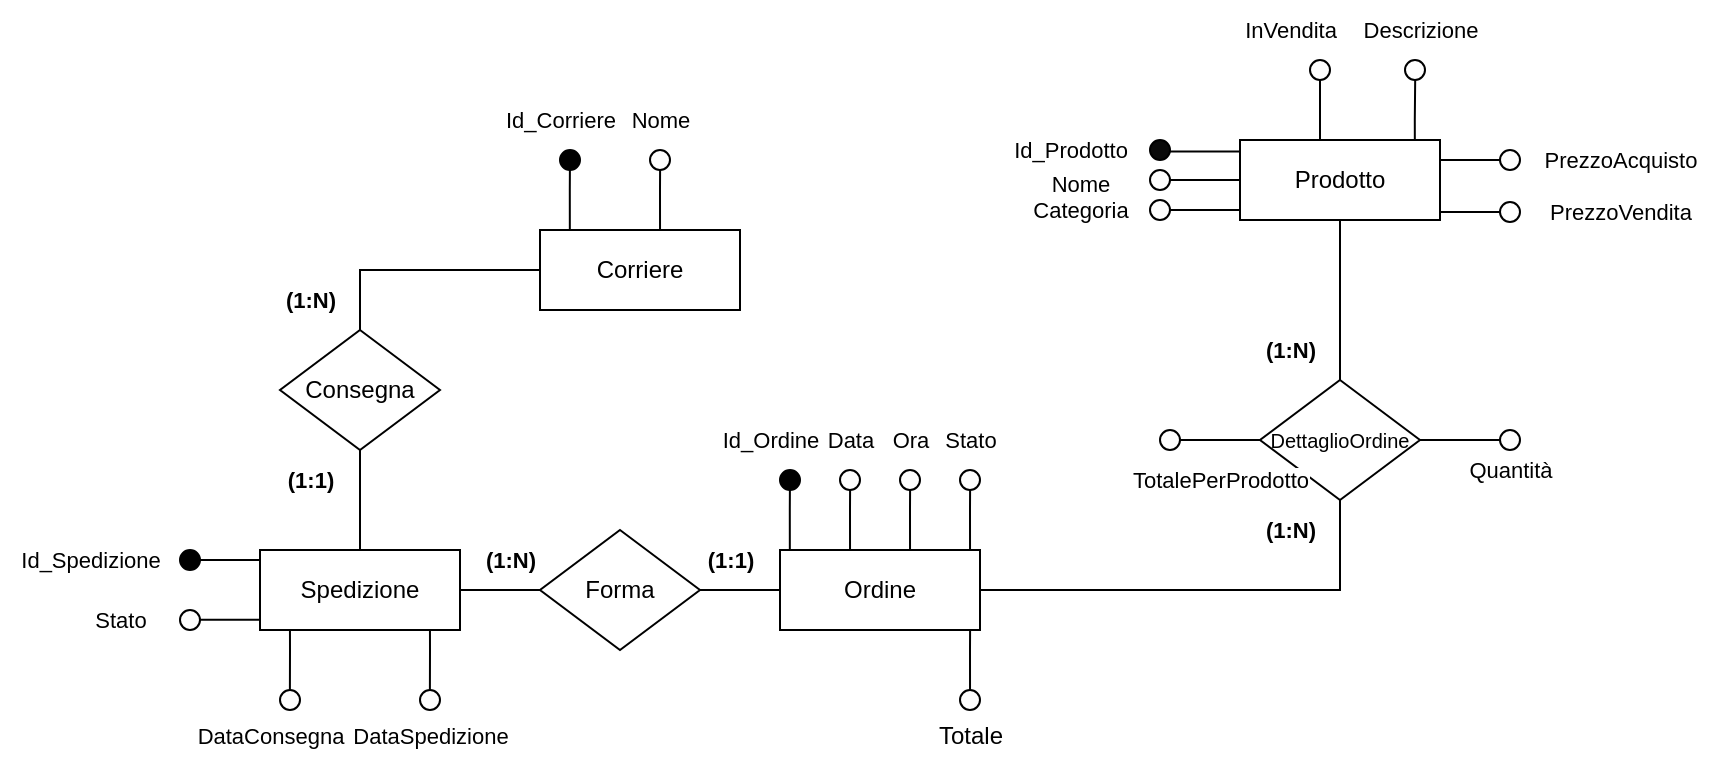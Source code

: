 <mxfile version="25.0.3">
  <diagram name="Page-1" id="EHbDZYoHjk3vQe8Ejhvv">
    <mxGraphModel dx="2678" dy="512" grid="1" gridSize="10" guides="1" tooltips="1" connect="1" arrows="1" fold="1" page="1" pageScale="1" pageWidth="850" pageHeight="1100" math="0" shadow="0">
      <root>
        <mxCell id="0" />
        <mxCell id="1" parent="0" />
        <mxCell id="3pYKi4AClHYdLQsbnEup-156" style="edgeStyle=orthogonalEdgeStyle;shape=connector;rounded=0;orthogonalLoop=1;jettySize=auto;html=1;exitX=0.25;exitY=0;exitDx=0;exitDy=0;strokeColor=default;align=center;verticalAlign=middle;fontFamily=Helvetica;fontSize=11;fontColor=default;labelBackgroundColor=default;endArrow=none;endFill=0;" parent="1" edge="1">
          <mxGeometry relative="1" as="geometry">
            <mxPoint x="-515.05" y="370" as="targetPoint" />
            <mxPoint x="-515.08" y="400" as="sourcePoint" />
            <Array as="points">
              <mxPoint x="-515.08" y="380" />
              <mxPoint x="-515.08" y="380" />
            </Array>
          </mxGeometry>
        </mxCell>
        <mxCell id="3pYKi4AClHYdLQsbnEup-157" value="" style="ellipse;whiteSpace=wrap;html=1;aspect=fixed;fontFamily=Helvetica;fontSize=11;fontColor=default;labelBackgroundColor=default;fillColor=#000000;" parent="1" vertex="1">
          <mxGeometry x="-520" y="360" width="10" height="10" as="geometry" />
        </mxCell>
        <mxCell id="3pYKi4AClHYdLQsbnEup-222" value="" style="ellipse;whiteSpace=wrap;html=1;aspect=fixed;fontFamily=Helvetica;fontSize=11;fontColor=default;labelBackgroundColor=default;" parent="1" vertex="1">
          <mxGeometry x="-490" y="360" width="10" height="10" as="geometry" />
        </mxCell>
        <mxCell id="3pYKi4AClHYdLQsbnEup-223" style="edgeStyle=orthogonalEdgeStyle;shape=connector;rounded=0;orthogonalLoop=1;jettySize=auto;html=1;exitX=0.25;exitY=0;exitDx=0;exitDy=0;strokeColor=default;align=center;verticalAlign=middle;fontFamily=Helvetica;fontSize=11;fontColor=default;labelBackgroundColor=default;endArrow=none;endFill=0;" parent="1" edge="1">
          <mxGeometry relative="1" as="geometry">
            <mxPoint x="-484.95" y="370" as="targetPoint" />
            <mxPoint x="-484.98" y="400" as="sourcePoint" />
            <Array as="points">
              <mxPoint x="-484.98" y="380" />
              <mxPoint x="-484.98" y="380" />
            </Array>
          </mxGeometry>
        </mxCell>
        <mxCell id="3pYKi4AClHYdLQsbnEup-246" style="edgeStyle=orthogonalEdgeStyle;shape=connector;rounded=0;orthogonalLoop=1;jettySize=auto;html=1;entryX=1;entryY=0.5;entryDx=0;entryDy=0;strokeColor=default;align=center;verticalAlign=middle;fontFamily=Helvetica;fontSize=11;fontColor=default;labelBackgroundColor=default;endArrow=none;endFill=0;" parent="1" source="3pYKi4AClHYdLQsbnEup-224" target="3pYKi4AClHYdLQsbnEup-228" edge="1">
          <mxGeometry relative="1" as="geometry" />
        </mxCell>
        <mxCell id="3pYKi4AClHYdLQsbnEup-326" style="edgeStyle=orthogonalEdgeStyle;shape=connector;rounded=0;orthogonalLoop=1;jettySize=auto;html=1;entryX=0.5;entryY=1;entryDx=0;entryDy=0;strokeColor=default;align=center;verticalAlign=middle;fontFamily=Helvetica;fontSize=11;fontColor=default;labelBackgroundColor=default;endArrow=none;endFill=0;" parent="1" source="3pYKi4AClHYdLQsbnEup-224" target="3pYKi4AClHYdLQsbnEup-288" edge="1">
          <mxGeometry relative="1" as="geometry" />
        </mxCell>
        <mxCell id="3pYKi4AClHYdLQsbnEup-224" value="Ordine" style="whiteSpace=wrap;html=1;align=center;" parent="1" vertex="1">
          <mxGeometry x="-520" y="400" width="100" height="40" as="geometry" />
        </mxCell>
        <mxCell id="3pYKi4AClHYdLQsbnEup-260" style="edgeStyle=orthogonalEdgeStyle;shape=connector;rounded=0;orthogonalLoop=1;jettySize=auto;html=1;strokeColor=default;align=center;verticalAlign=middle;fontFamily=Helvetica;fontSize=11;fontColor=default;labelBackgroundColor=default;endArrow=none;endFill=0;" parent="1" edge="1">
          <mxGeometry relative="1" as="geometry">
            <mxPoint x="-810" y="405" as="targetPoint" />
            <mxPoint x="-780" y="405" as="sourcePoint" />
          </mxGeometry>
        </mxCell>
        <mxCell id="3pYKi4AClHYdLQsbnEup-225" value="Spedizione" style="whiteSpace=wrap;html=1;align=center;" parent="1" vertex="1">
          <mxGeometry x="-780" y="400" width="100" height="40" as="geometry" />
        </mxCell>
        <mxCell id="3pYKi4AClHYdLQsbnEup-226" value="Corriere" style="whiteSpace=wrap;html=1;align=center;" parent="1" vertex="1">
          <mxGeometry x="-640" y="240" width="100" height="40" as="geometry" />
        </mxCell>
        <mxCell id="3pYKi4AClHYdLQsbnEup-247" style="edgeStyle=orthogonalEdgeStyle;shape=connector;rounded=0;orthogonalLoop=1;jettySize=auto;html=1;entryX=1;entryY=0.5;entryDx=0;entryDy=0;strokeColor=default;align=center;verticalAlign=middle;fontFamily=Helvetica;fontSize=11;fontColor=default;labelBackgroundColor=default;endArrow=none;endFill=0;" parent="1" source="3pYKi4AClHYdLQsbnEup-228" target="3pYKi4AClHYdLQsbnEup-225" edge="1">
          <mxGeometry relative="1" as="geometry" />
        </mxCell>
        <mxCell id="3pYKi4AClHYdLQsbnEup-228" value="Forma" style="shape=rhombus;perimeter=rhombusPerimeter;whiteSpace=wrap;html=1;align=center;" parent="1" vertex="1">
          <mxGeometry x="-640" y="390" width="80" height="60" as="geometry" />
        </mxCell>
        <mxCell id="3pYKi4AClHYdLQsbnEup-229" value="Id_Ordine" style="text;html=1;align=center;verticalAlign=middle;resizable=0;points=[];autosize=1;strokeColor=none;fillColor=none;fontFamily=Helvetica;fontSize=11;fontColor=default;labelBackgroundColor=default;" parent="1" vertex="1">
          <mxGeometry x="-560" y="330" width="70" height="30" as="geometry" />
        </mxCell>
        <mxCell id="3pYKi4AClHYdLQsbnEup-230" value="Data" style="text;html=1;align=center;verticalAlign=middle;resizable=0;points=[];autosize=1;strokeColor=none;fillColor=none;fontFamily=Helvetica;fontSize=11;fontColor=default;labelBackgroundColor=default;" parent="1" vertex="1">
          <mxGeometry x="-510" y="330" width="50" height="30" as="geometry" />
        </mxCell>
        <mxCell id="3pYKi4AClHYdLQsbnEup-235" value="Stato" style="text;html=1;align=center;verticalAlign=middle;resizable=0;points=[];autosize=1;strokeColor=none;fillColor=none;fontFamily=Helvetica;fontSize=11;fontColor=default;labelBackgroundColor=default;" parent="1" vertex="1">
          <mxGeometry x="-450" y="330" width="50" height="30" as="geometry" />
        </mxCell>
        <mxCell id="3pYKi4AClHYdLQsbnEup-236" value="" style="ellipse;whiteSpace=wrap;html=1;aspect=fixed;fontFamily=Helvetica;fontSize=11;fontColor=default;labelBackgroundColor=default;" parent="1" vertex="1">
          <mxGeometry x="-460" y="360" width="10" height="10" as="geometry" />
        </mxCell>
        <mxCell id="3pYKi4AClHYdLQsbnEup-237" style="edgeStyle=orthogonalEdgeStyle;shape=connector;rounded=0;orthogonalLoop=1;jettySize=auto;html=1;exitX=0.25;exitY=0;exitDx=0;exitDy=0;strokeColor=default;align=center;verticalAlign=middle;fontFamily=Helvetica;fontSize=11;fontColor=default;labelBackgroundColor=default;endArrow=none;endFill=0;" parent="1" edge="1">
          <mxGeometry relative="1" as="geometry">
            <mxPoint x="-454.95" y="370" as="targetPoint" />
            <mxPoint x="-454.98" y="400" as="sourcePoint" />
            <Array as="points">
              <mxPoint x="-454.98" y="380" />
              <mxPoint x="-454.98" y="380" />
            </Array>
          </mxGeometry>
        </mxCell>
        <mxCell id="3pYKi4AClHYdLQsbnEup-240" value="Ora" style="text;html=1;align=center;verticalAlign=middle;resizable=0;points=[];autosize=1;strokeColor=none;fillColor=none;fontFamily=Helvetica;fontSize=11;fontColor=default;labelBackgroundColor=default;" parent="1" vertex="1">
          <mxGeometry x="-475" y="330" width="40" height="30" as="geometry" />
        </mxCell>
        <mxCell id="3pYKi4AClHYdLQsbnEup-249" style="edgeStyle=orthogonalEdgeStyle;shape=connector;rounded=0;orthogonalLoop=1;jettySize=auto;html=1;entryX=0;entryY=0.5;entryDx=0;entryDy=0;strokeColor=default;align=center;verticalAlign=middle;fontFamily=Helvetica;fontSize=11;fontColor=default;labelBackgroundColor=default;endArrow=none;endFill=0;exitX=0.5;exitY=0;exitDx=0;exitDy=0;" parent="1" source="3pYKi4AClHYdLQsbnEup-248" target="3pYKi4AClHYdLQsbnEup-226" edge="1">
          <mxGeometry relative="1" as="geometry" />
        </mxCell>
        <mxCell id="3pYKi4AClHYdLQsbnEup-250" style="edgeStyle=orthogonalEdgeStyle;shape=connector;rounded=0;orthogonalLoop=1;jettySize=auto;html=1;exitX=0.5;exitY=1;exitDx=0;exitDy=0;entryX=0.5;entryY=0;entryDx=0;entryDy=0;strokeColor=default;align=center;verticalAlign=middle;fontFamily=Helvetica;fontSize=11;fontColor=default;labelBackgroundColor=default;endArrow=none;endFill=0;" parent="1" source="3pYKi4AClHYdLQsbnEup-248" target="3pYKi4AClHYdLQsbnEup-225" edge="1">
          <mxGeometry relative="1" as="geometry" />
        </mxCell>
        <mxCell id="3pYKi4AClHYdLQsbnEup-248" value="Consegna" style="shape=rhombus;perimeter=rhombusPerimeter;whiteSpace=wrap;html=1;align=center;" parent="1" vertex="1">
          <mxGeometry x="-770" y="290" width="80" height="60" as="geometry" />
        </mxCell>
        <mxCell id="3pYKi4AClHYdLQsbnEup-251" style="edgeStyle=orthogonalEdgeStyle;shape=connector;rounded=0;orthogonalLoop=1;jettySize=auto;html=1;exitX=0.25;exitY=0;exitDx=0;exitDy=0;strokeColor=default;align=center;verticalAlign=middle;fontFamily=Helvetica;fontSize=11;fontColor=default;labelBackgroundColor=default;endArrow=none;endFill=0;" parent="1" edge="1">
          <mxGeometry relative="1" as="geometry">
            <mxPoint x="-625.05" y="210" as="targetPoint" />
            <mxPoint x="-625.08" y="240" as="sourcePoint" />
            <Array as="points">
              <mxPoint x="-625.08" y="220" />
              <mxPoint x="-625.08" y="220" />
            </Array>
          </mxGeometry>
        </mxCell>
        <mxCell id="3pYKi4AClHYdLQsbnEup-252" value="" style="ellipse;whiteSpace=wrap;html=1;aspect=fixed;fontFamily=Helvetica;fontSize=11;fontColor=default;labelBackgroundColor=default;fillColor=#000000;" parent="1" vertex="1">
          <mxGeometry x="-630" y="200" width="10" height="10" as="geometry" />
        </mxCell>
        <mxCell id="3pYKi4AClHYdLQsbnEup-253" value="Id_Corriere" style="text;html=1;align=center;verticalAlign=middle;resizable=0;points=[];autosize=1;strokeColor=none;fillColor=none;fontFamily=Helvetica;fontSize=11;fontColor=default;labelBackgroundColor=default;" parent="1" vertex="1">
          <mxGeometry x="-670" y="170" width="80" height="30" as="geometry" />
        </mxCell>
        <mxCell id="3pYKi4AClHYdLQsbnEup-254" value="" style="ellipse;whiteSpace=wrap;html=1;aspect=fixed;fontFamily=Helvetica;fontSize=11;fontColor=default;labelBackgroundColor=default;" parent="1" vertex="1">
          <mxGeometry x="-585" y="200" width="10" height="10" as="geometry" />
        </mxCell>
        <mxCell id="3pYKi4AClHYdLQsbnEup-255" style="edgeStyle=orthogonalEdgeStyle;shape=connector;rounded=0;orthogonalLoop=1;jettySize=auto;html=1;exitX=0.25;exitY=0;exitDx=0;exitDy=0;strokeColor=default;align=center;verticalAlign=middle;fontFamily=Helvetica;fontSize=11;fontColor=default;labelBackgroundColor=default;endArrow=none;endFill=0;" parent="1" edge="1">
          <mxGeometry relative="1" as="geometry">
            <mxPoint x="-579.95" y="210" as="targetPoint" />
            <mxPoint x="-579.98" y="240" as="sourcePoint" />
            <Array as="points">
              <mxPoint x="-579.98" y="220" />
              <mxPoint x="-579.98" y="220" />
            </Array>
          </mxGeometry>
        </mxCell>
        <mxCell id="3pYKi4AClHYdLQsbnEup-256" value="Nome" style="text;html=1;align=center;verticalAlign=middle;resizable=0;points=[];autosize=1;strokeColor=none;fillColor=none;fontFamily=Helvetica;fontSize=11;fontColor=default;labelBackgroundColor=default;" parent="1" vertex="1">
          <mxGeometry x="-605" y="170" width="50" height="30" as="geometry" />
        </mxCell>
        <mxCell id="3pYKi4AClHYdLQsbnEup-257" style="edgeStyle=orthogonalEdgeStyle;shape=connector;rounded=0;orthogonalLoop=1;jettySize=auto;html=1;exitX=0.25;exitY=0;exitDx=0;exitDy=0;strokeColor=default;align=center;verticalAlign=middle;fontFamily=Helvetica;fontSize=11;fontColor=default;labelBackgroundColor=default;endArrow=none;endFill=0;" parent="1" edge="1">
          <mxGeometry relative="1" as="geometry">
            <mxPoint x="-765.02" y="440" as="targetPoint" />
            <mxPoint x="-765.05" y="470" as="sourcePoint" />
            <Array as="points">
              <mxPoint x="-765.07" y="450" />
              <mxPoint x="-765.07" y="450" />
            </Array>
          </mxGeometry>
        </mxCell>
        <mxCell id="3pYKi4AClHYdLQsbnEup-258" value="" style="ellipse;whiteSpace=wrap;html=1;aspect=fixed;fontFamily=Helvetica;fontSize=11;fontColor=default;labelBackgroundColor=default;" parent="1" vertex="1">
          <mxGeometry x="-770" y="470" width="10" height="10" as="geometry" />
        </mxCell>
        <mxCell id="3pYKi4AClHYdLQsbnEup-259" value="" style="ellipse;whiteSpace=wrap;html=1;aspect=fixed;fontFamily=Helvetica;fontSize=11;fontColor=default;labelBackgroundColor=default;fillColor=#000000;" parent="1" vertex="1">
          <mxGeometry x="-820" y="400" width="10" height="10" as="geometry" />
        </mxCell>
        <mxCell id="3pYKi4AClHYdLQsbnEup-263" style="edgeStyle=orthogonalEdgeStyle;shape=connector;rounded=0;orthogonalLoop=1;jettySize=auto;html=1;exitX=0.25;exitY=0;exitDx=0;exitDy=0;strokeColor=default;align=center;verticalAlign=middle;fontFamily=Helvetica;fontSize=11;fontColor=default;labelBackgroundColor=default;endArrow=none;endFill=0;" parent="1" edge="1">
          <mxGeometry relative="1" as="geometry">
            <mxPoint x="-695.02" y="440" as="targetPoint" />
            <mxPoint x="-695.05" y="470" as="sourcePoint" />
            <Array as="points">
              <mxPoint x="-695.07" y="450" />
              <mxPoint x="-695.07" y="450" />
            </Array>
          </mxGeometry>
        </mxCell>
        <mxCell id="3pYKi4AClHYdLQsbnEup-264" value="" style="ellipse;whiteSpace=wrap;html=1;aspect=fixed;fontFamily=Helvetica;fontSize=11;fontColor=default;labelBackgroundColor=default;" parent="1" vertex="1">
          <mxGeometry x="-700" y="470" width="10" height="10" as="geometry" />
        </mxCell>
        <mxCell id="3pYKi4AClHYdLQsbnEup-265" value="Id_Spedizione" style="text;html=1;align=center;verticalAlign=middle;resizable=0;points=[];autosize=1;strokeColor=none;fillColor=none;fontFamily=Helvetica;fontSize=11;fontColor=default;labelBackgroundColor=default;" parent="1" vertex="1">
          <mxGeometry x="-910" y="390" width="90" height="30" as="geometry" />
        </mxCell>
        <mxCell id="3pYKi4AClHYdLQsbnEup-266" value="DataConsegna" style="text;html=1;align=center;verticalAlign=middle;resizable=0;points=[];autosize=1;strokeColor=none;fillColor=none;fontFamily=Helvetica;fontSize=11;fontColor=default;labelBackgroundColor=default;" parent="1" vertex="1">
          <mxGeometry x="-825" y="478" width="100" height="30" as="geometry" />
        </mxCell>
        <mxCell id="3pYKi4AClHYdLQsbnEup-267" value="DataSpedizione" style="text;html=1;align=center;verticalAlign=middle;resizable=0;points=[];autosize=1;strokeColor=none;fillColor=none;fontFamily=Helvetica;fontSize=11;fontColor=default;labelBackgroundColor=default;" parent="1" vertex="1">
          <mxGeometry x="-745" y="478" width="100" height="30" as="geometry" />
        </mxCell>
        <mxCell id="3pYKi4AClHYdLQsbnEup-268" style="edgeStyle=orthogonalEdgeStyle;shape=connector;rounded=0;orthogonalLoop=1;jettySize=auto;html=1;strokeColor=default;align=center;verticalAlign=middle;fontFamily=Helvetica;fontSize=11;fontColor=default;labelBackgroundColor=default;endArrow=none;endFill=0;" parent="1" edge="1">
          <mxGeometry relative="1" as="geometry">
            <mxPoint x="-810" y="434.88" as="targetPoint" />
            <mxPoint x="-780" y="434.88" as="sourcePoint" />
          </mxGeometry>
        </mxCell>
        <mxCell id="3pYKi4AClHYdLQsbnEup-269" value="" style="ellipse;whiteSpace=wrap;html=1;aspect=fixed;fontFamily=Helvetica;fontSize=11;fontColor=default;labelBackgroundColor=default;" parent="1" vertex="1">
          <mxGeometry x="-820" y="430" width="10" height="10" as="geometry" />
        </mxCell>
        <mxCell id="3pYKi4AClHYdLQsbnEup-270" value="Stato" style="text;html=1;align=center;verticalAlign=middle;resizable=0;points=[];autosize=1;strokeColor=none;fillColor=none;fontFamily=Helvetica;fontSize=11;fontColor=default;labelBackgroundColor=default;" parent="1" vertex="1">
          <mxGeometry x="-875" y="420" width="50" height="30" as="geometry" />
        </mxCell>
        <mxCell id="3pYKi4AClHYdLQsbnEup-275" value="(1:1)" style="text;html=1;align=center;verticalAlign=middle;resizable=0;points=[];autosize=1;strokeColor=none;fillColor=none;fontFamily=Helvetica;fontSize=11;fontColor=default;labelBackgroundColor=default;fontStyle=1" parent="1" vertex="1">
          <mxGeometry x="-570" y="390" width="50" height="30" as="geometry" />
        </mxCell>
        <mxCell id="3pYKi4AClHYdLQsbnEup-276" value="(1:N)" style="text;html=1;align=center;verticalAlign=middle;resizable=0;points=[];autosize=1;strokeColor=none;fillColor=none;fontFamily=Helvetica;fontSize=11;fontColor=default;labelBackgroundColor=default;fontStyle=1" parent="1" vertex="1">
          <mxGeometry x="-680" y="390" width="50" height="30" as="geometry" />
        </mxCell>
        <mxCell id="3pYKi4AClHYdLQsbnEup-277" value="(1:N)" style="text;html=1;align=center;verticalAlign=middle;resizable=0;points=[];autosize=1;strokeColor=none;fillColor=none;fontFamily=Helvetica;fontSize=11;fontColor=default;labelBackgroundColor=default;fontStyle=1" parent="1" vertex="1">
          <mxGeometry x="-780" y="260" width="50" height="30" as="geometry" />
        </mxCell>
        <mxCell id="3pYKi4AClHYdLQsbnEup-278" value="(1:1)" style="text;html=1;align=center;verticalAlign=middle;resizable=0;points=[];autosize=1;strokeColor=none;fillColor=none;fontFamily=Helvetica;fontSize=11;fontColor=default;labelBackgroundColor=default;fontStyle=1" parent="1" vertex="1">
          <mxGeometry x="-780" y="350" width="50" height="30" as="geometry" />
        </mxCell>
        <mxCell id="3pYKi4AClHYdLQsbnEup-286" value="" style="ellipse;whiteSpace=wrap;html=1;aspect=fixed;fontFamily=Helvetica;fontSize=11;fontColor=default;labelBackgroundColor=default;" parent="1" vertex="1">
          <mxGeometry x="-430" y="360" width="10" height="10" as="geometry" />
        </mxCell>
        <mxCell id="3pYKi4AClHYdLQsbnEup-287" style="edgeStyle=orthogonalEdgeStyle;shape=connector;rounded=0;orthogonalLoop=1;jettySize=auto;html=1;exitX=0.25;exitY=0;exitDx=0;exitDy=0;strokeColor=default;align=center;verticalAlign=middle;fontFamily=Helvetica;fontSize=11;fontColor=default;labelBackgroundColor=default;endArrow=none;endFill=0;" parent="1" edge="1">
          <mxGeometry relative="1" as="geometry">
            <mxPoint x="-424.95" y="370" as="targetPoint" />
            <mxPoint x="-424.98" y="400" as="sourcePoint" />
            <Array as="points">
              <mxPoint x="-424.98" y="380" />
              <mxPoint x="-424.98" y="380" />
            </Array>
          </mxGeometry>
        </mxCell>
        <mxCell id="3pYKi4AClHYdLQsbnEup-330" style="edgeStyle=orthogonalEdgeStyle;shape=connector;rounded=0;orthogonalLoop=1;jettySize=auto;html=1;exitX=1;exitY=0.5;exitDx=0;exitDy=0;strokeColor=default;align=center;verticalAlign=middle;fontFamily=Helvetica;fontSize=11;fontColor=default;labelBackgroundColor=default;endArrow=none;endFill=0;entryX=0;entryY=0.5;entryDx=0;entryDy=0;" parent="1" source="3pYKi4AClHYdLQsbnEup-288" target="3pYKi4AClHYdLQsbnEup-331" edge="1">
          <mxGeometry relative="1" as="geometry">
            <mxPoint x="-170" y="370" as="targetPoint" />
          </mxGeometry>
        </mxCell>
        <mxCell id="3pYKi4AClHYdLQsbnEup-333" style="edgeStyle=orthogonalEdgeStyle;shape=connector;rounded=0;orthogonalLoop=1;jettySize=auto;html=1;entryX=0.5;entryY=1;entryDx=0;entryDy=0;strokeColor=default;align=center;verticalAlign=middle;fontFamily=Helvetica;fontSize=11;fontColor=default;labelBackgroundColor=default;endArrow=none;endFill=0;" parent="1" source="3pYKi4AClHYdLQsbnEup-288" target="3pYKi4AClHYdLQsbnEup-302" edge="1">
          <mxGeometry relative="1" as="geometry" />
        </mxCell>
        <mxCell id="iPl97-iuTuUOuG-nTpkM-3" style="edgeStyle=orthogonalEdgeStyle;rounded=0;orthogonalLoop=1;jettySize=auto;html=1;endArrow=none;endFill=0;" parent="1" source="3pYKi4AClHYdLQsbnEup-288" edge="1">
          <mxGeometry relative="1" as="geometry">
            <mxPoint x="-320" y="345" as="targetPoint" />
          </mxGeometry>
        </mxCell>
        <mxCell id="3pYKi4AClHYdLQsbnEup-288" value="&lt;font style=&quot;font-size: 10px;&quot;&gt;DettaglioOrdine&lt;/font&gt;" style="shape=rhombus;perimeter=rhombusPerimeter;whiteSpace=wrap;html=1;align=center;" parent="1" vertex="1">
          <mxGeometry x="-280" y="315" width="80" height="60" as="geometry" />
        </mxCell>
        <mxCell id="3pYKi4AClHYdLQsbnEup-291" style="edgeStyle=orthogonalEdgeStyle;shape=connector;rounded=0;orthogonalLoop=1;jettySize=auto;html=1;strokeColor=default;align=center;verticalAlign=middle;fontFamily=Helvetica;fontSize=11;fontColor=default;labelBackgroundColor=default;endArrow=none;endFill=0;" parent="1" edge="1">
          <mxGeometry relative="1" as="geometry">
            <mxPoint x="-325" y="200.74" as="targetPoint" />
            <mxPoint x="-290" y="200.74" as="sourcePoint" />
          </mxGeometry>
        </mxCell>
        <mxCell id="3pYKi4AClHYdLQsbnEup-292" style="edgeStyle=orthogonalEdgeStyle;shape=connector;rounded=0;orthogonalLoop=1;jettySize=auto;html=1;exitX=0;exitY=0.5;exitDx=0;exitDy=0;strokeColor=default;align=center;verticalAlign=middle;fontFamily=Helvetica;fontSize=11;fontColor=default;labelBackgroundColor=default;endArrow=none;endFill=0;" parent="1" edge="1">
          <mxGeometry relative="1" as="geometry">
            <mxPoint x="-325" y="215.047" as="targetPoint" />
            <mxPoint x="-290" y="215" as="sourcePoint" />
          </mxGeometry>
        </mxCell>
        <mxCell id="3pYKi4AClHYdLQsbnEup-293" style="edgeStyle=orthogonalEdgeStyle;shape=connector;rounded=0;orthogonalLoop=1;jettySize=auto;html=1;exitX=0;exitY=0.75;exitDx=0;exitDy=0;strokeColor=default;align=center;verticalAlign=middle;fontFamily=Helvetica;fontSize=11;fontColor=default;labelBackgroundColor=default;endArrow=none;endFill=0;" parent="1" edge="1">
          <mxGeometry relative="1" as="geometry">
            <mxPoint x="-325" y="230.047" as="targetPoint" />
            <mxPoint x="-290" y="230" as="sourcePoint" />
          </mxGeometry>
        </mxCell>
        <mxCell id="3pYKi4AClHYdLQsbnEup-294" style="edgeStyle=orthogonalEdgeStyle;shape=connector;rounded=0;orthogonalLoop=1;jettySize=auto;html=1;strokeColor=default;align=center;verticalAlign=middle;fontFamily=Helvetica;fontSize=11;fontColor=default;labelBackgroundColor=default;endArrow=none;endFill=0;entryX=0;entryY=0.5;entryDx=0;entryDy=0;" parent="1" target="3pYKi4AClHYdLQsbnEup-295" edge="1">
          <mxGeometry relative="1" as="geometry">
            <mxPoint x="-165" y="205" as="targetPoint" />
            <mxPoint x="-190" y="205.0" as="sourcePoint" />
          </mxGeometry>
        </mxCell>
        <mxCell id="3pYKi4AClHYdLQsbnEup-295" value="" style="ellipse;whiteSpace=wrap;html=1;aspect=fixed;fontFamily=Helvetica;fontSize=11;fontColor=default;labelBackgroundColor=default;fillColor=none;" parent="1" vertex="1">
          <mxGeometry x="-160" y="200" width="10" height="10" as="geometry" />
        </mxCell>
        <mxCell id="3pYKi4AClHYdLQsbnEup-296" value="" style="ellipse;whiteSpace=wrap;html=1;aspect=fixed;fontFamily=Helvetica;fontSize=11;fontColor=default;labelBackgroundColor=default;fillColor=#0A0A0A;" parent="1" vertex="1">
          <mxGeometry x="-335" y="195" width="10" height="10" as="geometry" />
        </mxCell>
        <mxCell id="3pYKi4AClHYdLQsbnEup-297" value="" style="ellipse;whiteSpace=wrap;html=1;aspect=fixed;fontFamily=Helvetica;fontSize=11;fontColor=default;labelBackgroundColor=default;fillColor=none;" parent="1" vertex="1">
          <mxGeometry x="-335" y="210" width="10" height="10" as="geometry" />
        </mxCell>
        <mxCell id="3pYKi4AClHYdLQsbnEup-298" value="Nome" style="text;html=1;align=center;verticalAlign=middle;resizable=0;points=[];autosize=1;strokeColor=none;fillColor=none;fontFamily=Helvetica;fontSize=11;fontColor=default;labelBackgroundColor=default;" parent="1" vertex="1">
          <mxGeometry x="-395" y="201.5" width="50" height="30" as="geometry" />
        </mxCell>
        <mxCell id="3pYKi4AClHYdLQsbnEup-299" value="" style="ellipse;whiteSpace=wrap;html=1;aspect=fixed;fontFamily=Helvetica;fontSize=11;fontColor=default;labelBackgroundColor=default;fillColor=none;" parent="1" vertex="1">
          <mxGeometry x="-335" y="225" width="10" height="10" as="geometry" />
        </mxCell>
        <mxCell id="3pYKi4AClHYdLQsbnEup-300" value="Categoria" style="text;html=1;align=center;verticalAlign=middle;resizable=0;points=[];autosize=1;strokeColor=none;fillColor=none;fontFamily=Helvetica;fontSize=11;fontColor=default;labelBackgroundColor=default;" parent="1" vertex="1">
          <mxGeometry x="-405" y="215" width="70" height="30" as="geometry" />
        </mxCell>
        <mxCell id="3pYKi4AClHYdLQsbnEup-301" value="PrezzoAcquisto" style="text;html=1;align=center;verticalAlign=middle;resizable=0;points=[];autosize=1;strokeColor=none;fillColor=none;fontFamily=Helvetica;fontSize=11;fontColor=default;labelBackgroundColor=default;" parent="1" vertex="1">
          <mxGeometry x="-150" y="190" width="100" height="30" as="geometry" />
        </mxCell>
        <mxCell id="3pYKi4AClHYdLQsbnEup-302" value="&lt;div&gt;Prodotto&lt;/div&gt;" style="whiteSpace=wrap;html=1;align=center;" parent="1" vertex="1">
          <mxGeometry x="-290" y="195" width="100" height="40" as="geometry" />
        </mxCell>
        <mxCell id="3pYKi4AClHYdLQsbnEup-303" style="edgeStyle=orthogonalEdgeStyle;shape=connector;rounded=0;orthogonalLoop=1;jettySize=auto;html=1;exitX=0.25;exitY=0;exitDx=0;exitDy=0;strokeColor=default;align=center;verticalAlign=middle;fontFamily=Helvetica;fontSize=11;fontColor=default;labelBackgroundColor=default;endArrow=none;endFill=0;" parent="1" edge="1">
          <mxGeometry relative="1" as="geometry">
            <mxPoint x="-202.41" y="165" as="targetPoint" />
            <mxPoint x="-202.58" y="195" as="sourcePoint" />
            <Array as="points">
              <mxPoint x="-202.41" y="185" />
              <mxPoint x="-202.41" y="185" />
            </Array>
          </mxGeometry>
        </mxCell>
        <mxCell id="3pYKi4AClHYdLQsbnEup-304" value="Descrizione" style="text;html=1;align=center;verticalAlign=middle;resizable=0;points=[];autosize=1;strokeColor=none;fillColor=none;fontFamily=Helvetica;fontSize=11;fontColor=default;labelBackgroundColor=default;" parent="1" vertex="1">
          <mxGeometry x="-240" y="125" width="80" height="30" as="geometry" />
        </mxCell>
        <mxCell id="3pYKi4AClHYdLQsbnEup-305" value="" style="ellipse;whiteSpace=wrap;html=1;aspect=fixed;fontFamily=Helvetica;fontSize=11;fontColor=default;labelBackgroundColor=default;fillColor=none;" parent="1" vertex="1">
          <mxGeometry x="-207.5" y="155" width="10" height="10" as="geometry" />
        </mxCell>
        <mxCell id="3pYKi4AClHYdLQsbnEup-306" style="edgeStyle=orthogonalEdgeStyle;shape=connector;rounded=0;orthogonalLoop=1;jettySize=auto;html=1;strokeColor=default;align=center;verticalAlign=middle;fontFamily=Helvetica;fontSize=11;fontColor=default;labelBackgroundColor=default;endArrow=none;endFill=0;entryX=0;entryY=0.5;entryDx=0;entryDy=0;" parent="1" target="3pYKi4AClHYdLQsbnEup-307" edge="1">
          <mxGeometry relative="1" as="geometry">
            <mxPoint x="-165" y="231" as="targetPoint" />
            <mxPoint x="-190" y="231.0" as="sourcePoint" />
          </mxGeometry>
        </mxCell>
        <mxCell id="3pYKi4AClHYdLQsbnEup-307" value="" style="ellipse;whiteSpace=wrap;html=1;aspect=fixed;fontFamily=Helvetica;fontSize=11;fontColor=default;labelBackgroundColor=default;fillColor=none;" parent="1" vertex="1">
          <mxGeometry x="-160" y="226" width="10" height="10" as="geometry" />
        </mxCell>
        <mxCell id="3pYKi4AClHYdLQsbnEup-308" value="PrezzoVendita" style="text;html=1;align=center;verticalAlign=middle;resizable=0;points=[];autosize=1;strokeColor=none;fillColor=none;fontFamily=Helvetica;fontSize=11;fontColor=default;labelBackgroundColor=default;" parent="1" vertex="1">
          <mxGeometry x="-145" y="216" width="90" height="30" as="geometry" />
        </mxCell>
        <mxCell id="3pYKi4AClHYdLQsbnEup-309" style="edgeStyle=orthogonalEdgeStyle;shape=connector;rounded=0;orthogonalLoop=1;jettySize=auto;html=1;exitX=0.5;exitY=0;exitDx=0;exitDy=0;strokeColor=default;align=center;verticalAlign=middle;fontFamily=Helvetica;fontSize=11;fontColor=default;labelBackgroundColor=default;endArrow=none;endFill=0;" parent="1" edge="1">
          <mxGeometry relative="1" as="geometry">
            <mxPoint x="-250" y="165" as="targetPoint" />
            <mxPoint x="-250" y="195" as="sourcePoint" />
          </mxGeometry>
        </mxCell>
        <mxCell id="3pYKi4AClHYdLQsbnEup-310" value="" style="ellipse;whiteSpace=wrap;html=1;aspect=fixed;fontFamily=Helvetica;fontSize=11;fontColor=default;labelBackgroundColor=default;fillColor=none;" parent="1" vertex="1">
          <mxGeometry x="-255" y="155" width="10" height="10" as="geometry" />
        </mxCell>
        <mxCell id="3pYKi4AClHYdLQsbnEup-311" value="InVendita" style="text;html=1;align=center;verticalAlign=middle;resizable=0;points=[];autosize=1;strokeColor=none;fillColor=none;fontFamily=Helvetica;fontSize=11;fontColor=default;labelBackgroundColor=default;" parent="1" vertex="1">
          <mxGeometry x="-300" y="125" width="70" height="30" as="geometry" />
        </mxCell>
        <mxCell id="3pYKi4AClHYdLQsbnEup-316" value="Id_Prodotto" style="text;html=1;align=center;verticalAlign=middle;resizable=0;points=[];autosize=1;strokeColor=none;fillColor=none;fontFamily=Helvetica;fontSize=11;fontColor=default;labelBackgroundColor=default;" parent="1" vertex="1">
          <mxGeometry x="-415" y="185" width="80" height="30" as="geometry" />
        </mxCell>
        <mxCell id="3pYKi4AClHYdLQsbnEup-321" value="(1:N)" style="text;html=1;align=center;verticalAlign=middle;resizable=0;points=[];autosize=1;strokeColor=none;fillColor=none;fontFamily=Helvetica;fontSize=11;fontColor=default;labelBackgroundColor=default;fontStyle=1" parent="1" vertex="1">
          <mxGeometry x="-290" y="375" width="50" height="30" as="geometry" />
        </mxCell>
        <mxCell id="3pYKi4AClHYdLQsbnEup-328" value="(1:N)" style="text;html=1;align=center;verticalAlign=middle;resizable=0;points=[];autosize=1;strokeColor=none;fillColor=none;fontFamily=Helvetica;fontSize=11;fontColor=default;labelBackgroundColor=default;fontStyle=1" parent="1" vertex="1">
          <mxGeometry x="-290" y="285" width="50" height="30" as="geometry" />
        </mxCell>
        <mxCell id="3pYKi4AClHYdLQsbnEup-331" value="" style="ellipse;whiteSpace=wrap;html=1;aspect=fixed;fontFamily=Helvetica;fontSize=11;fontColor=default;labelBackgroundColor=default;fillColor=none;" parent="1" vertex="1">
          <mxGeometry x="-160" y="340" width="10" height="10" as="geometry" />
        </mxCell>
        <mxCell id="3pYKi4AClHYdLQsbnEup-332" value="Quantità" style="text;html=1;align=center;verticalAlign=middle;resizable=0;points=[];autosize=1;strokeColor=none;fillColor=none;fontFamily=Helvetica;fontSize=11;fontColor=default;labelBackgroundColor=default;" parent="1" vertex="1">
          <mxGeometry x="-190" y="345" width="70" height="30" as="geometry" />
        </mxCell>
        <mxCell id="3pYKi4AClHYdLQsbnEup-335" value="TotalePerProdotto" style="text;html=1;align=center;verticalAlign=middle;resizable=0;points=[];autosize=1;strokeColor=none;fillColor=none;fontFamily=Helvetica;fontSize=11;fontColor=default;labelBackgroundColor=default;" parent="1" vertex="1">
          <mxGeometry x="-355" y="350" width="110" height="30" as="geometry" />
        </mxCell>
        <mxCell id="iPl97-iuTuUOuG-nTpkM-4" value="" style="ellipse;whiteSpace=wrap;html=1;aspect=fixed;fontFamily=Helvetica;fontSize=11;fontColor=default;labelBackgroundColor=default;fillColor=none;" parent="1" vertex="1">
          <mxGeometry x="-330" y="340" width="10" height="10" as="geometry" />
        </mxCell>
        <mxCell id="TmIImOf6U2P6CetOlzuZ-1" style="edgeStyle=orthogonalEdgeStyle;shape=connector;rounded=0;orthogonalLoop=1;jettySize=auto;html=1;exitX=0.25;exitY=0;exitDx=0;exitDy=0;strokeColor=default;align=center;verticalAlign=middle;fontFamily=Helvetica;fontSize=11;fontColor=default;labelBackgroundColor=default;endArrow=none;endFill=0;" edge="1" parent="1">
          <mxGeometry relative="1" as="geometry">
            <mxPoint x="-424.95" y="440" as="targetPoint" />
            <mxPoint x="-424.98" y="470" as="sourcePoint" />
            <Array as="points">
              <mxPoint x="-424.98" y="450" />
              <mxPoint x="-424.98" y="450" />
            </Array>
          </mxGeometry>
        </mxCell>
        <mxCell id="TmIImOf6U2P6CetOlzuZ-2" value="" style="ellipse;whiteSpace=wrap;html=1;aspect=fixed;fontFamily=Helvetica;fontSize=11;fontColor=default;labelBackgroundColor=default;" vertex="1" parent="1">
          <mxGeometry x="-430" y="470" width="10" height="10" as="geometry" />
        </mxCell>
        <mxCell id="TmIImOf6U2P6CetOlzuZ-3" value="Totale" style="text;html=1;align=center;verticalAlign=middle;resizable=0;points=[];autosize=1;strokeColor=none;fillColor=none;" vertex="1" parent="1">
          <mxGeometry x="-455" y="478" width="60" height="30" as="geometry" />
        </mxCell>
      </root>
    </mxGraphModel>
  </diagram>
</mxfile>
